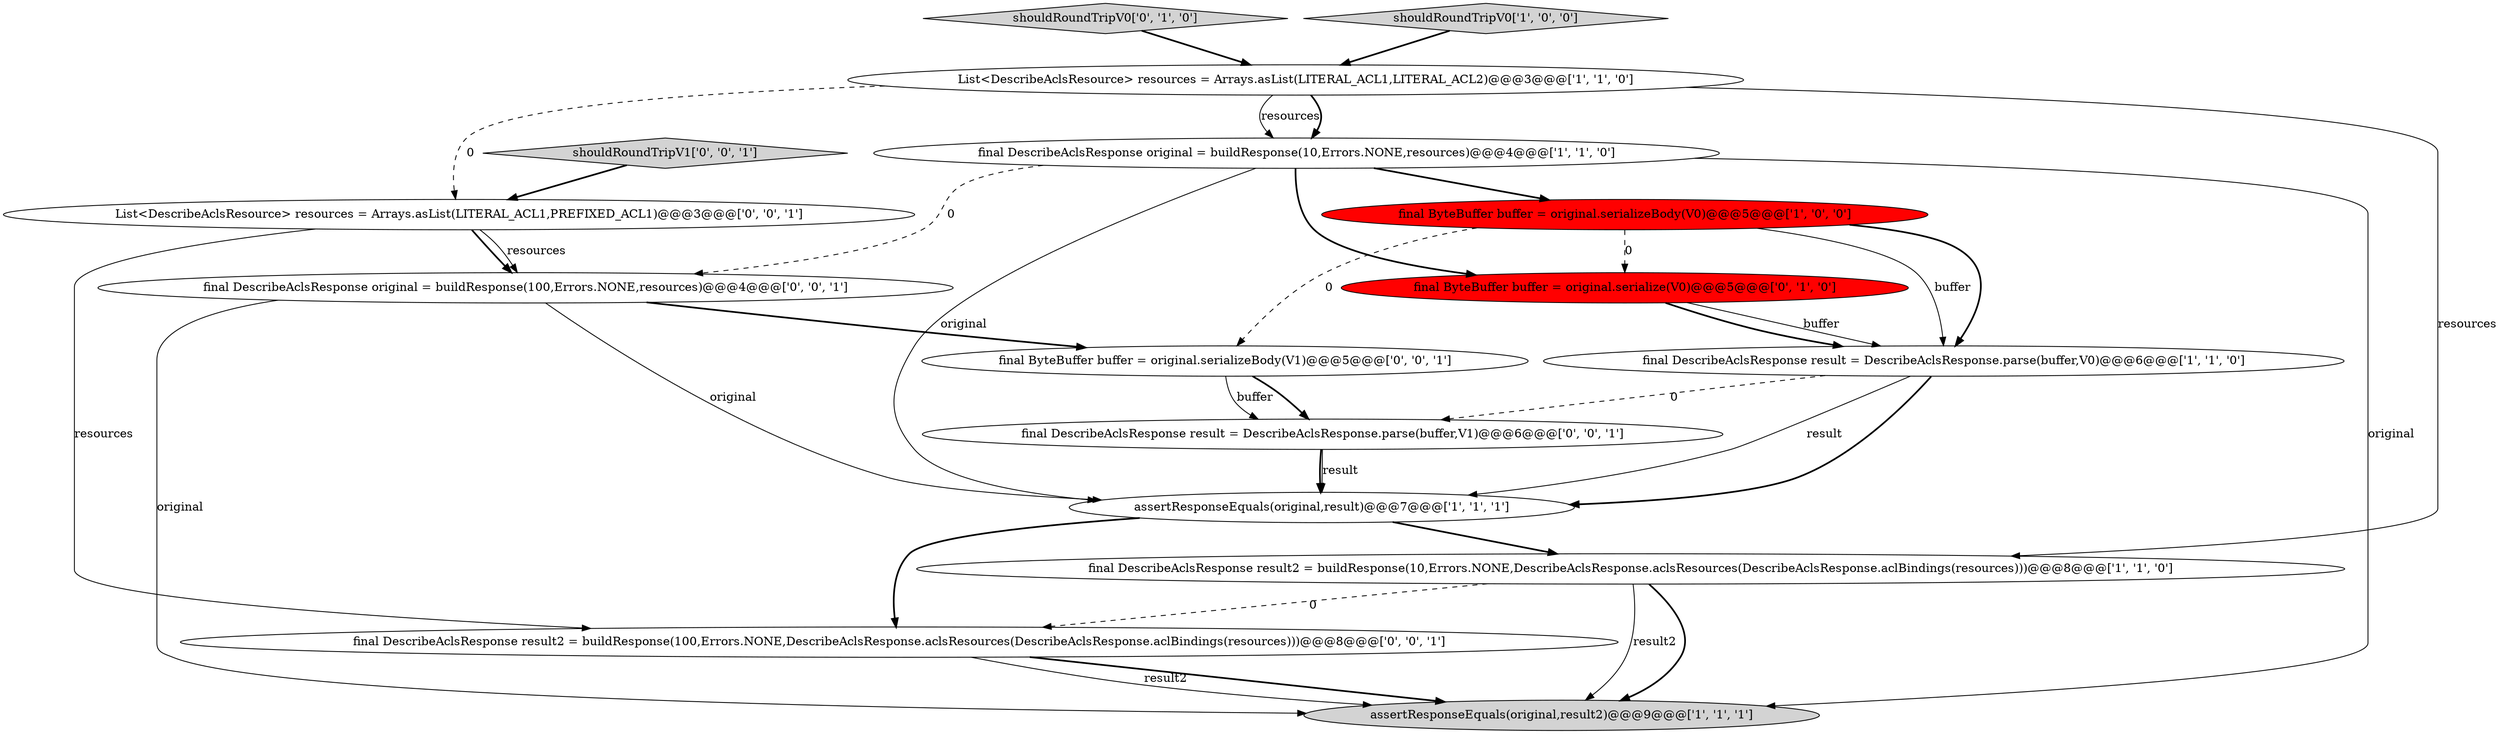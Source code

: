digraph {
2 [style = filled, label = "assertResponseEquals(original,result)@@@7@@@['1', '1', '1']", fillcolor = white, shape = ellipse image = "AAA0AAABBB1BBB"];
0 [style = filled, label = "List<DescribeAclsResource> resources = Arrays.asList(LITERAL_ACL1,LITERAL_ACL2)@@@3@@@['1', '1', '0']", fillcolor = white, shape = ellipse image = "AAA0AAABBB1BBB"];
4 [style = filled, label = "final DescribeAclsResponse result = DescribeAclsResponse.parse(buffer,V0)@@@6@@@['1', '1', '0']", fillcolor = white, shape = ellipse image = "AAA0AAABBB1BBB"];
11 [style = filled, label = "List<DescribeAclsResource> resources = Arrays.asList(LITERAL_ACL1,PREFIXED_ACL1)@@@3@@@['0', '0', '1']", fillcolor = white, shape = ellipse image = "AAA0AAABBB3BBB"];
9 [style = filled, label = "shouldRoundTripV0['0', '1', '0']", fillcolor = lightgray, shape = diamond image = "AAA0AAABBB2BBB"];
15 [style = filled, label = "final DescribeAclsResponse result2 = buildResponse(100,Errors.NONE,DescribeAclsResponse.aclsResources(DescribeAclsResponse.aclBindings(resources)))@@@8@@@['0', '0', '1']", fillcolor = white, shape = ellipse image = "AAA0AAABBB3BBB"];
12 [style = filled, label = "final DescribeAclsResponse result = DescribeAclsResponse.parse(buffer,V1)@@@6@@@['0', '0', '1']", fillcolor = white, shape = ellipse image = "AAA0AAABBB3BBB"];
13 [style = filled, label = "shouldRoundTripV1['0', '0', '1']", fillcolor = lightgray, shape = diamond image = "AAA0AAABBB3BBB"];
8 [style = filled, label = "final ByteBuffer buffer = original.serialize(V0)@@@5@@@['0', '1', '0']", fillcolor = red, shape = ellipse image = "AAA1AAABBB2BBB"];
6 [style = filled, label = "assertResponseEquals(original,result2)@@@9@@@['1', '1', '1']", fillcolor = lightgray, shape = ellipse image = "AAA0AAABBB1BBB"];
5 [style = filled, label = "final DescribeAclsResponse result2 = buildResponse(10,Errors.NONE,DescribeAclsResponse.aclsResources(DescribeAclsResponse.aclBindings(resources)))@@@8@@@['1', '1', '0']", fillcolor = white, shape = ellipse image = "AAA0AAABBB1BBB"];
7 [style = filled, label = "shouldRoundTripV0['1', '0', '0']", fillcolor = lightgray, shape = diamond image = "AAA0AAABBB1BBB"];
14 [style = filled, label = "final DescribeAclsResponse original = buildResponse(100,Errors.NONE,resources)@@@4@@@['0', '0', '1']", fillcolor = white, shape = ellipse image = "AAA0AAABBB3BBB"];
10 [style = filled, label = "final ByteBuffer buffer = original.serializeBody(V1)@@@5@@@['0', '0', '1']", fillcolor = white, shape = ellipse image = "AAA0AAABBB3BBB"];
1 [style = filled, label = "final DescribeAclsResponse original = buildResponse(10,Errors.NONE,resources)@@@4@@@['1', '1', '0']", fillcolor = white, shape = ellipse image = "AAA0AAABBB1BBB"];
3 [style = filled, label = "final ByteBuffer buffer = original.serializeBody(V0)@@@5@@@['1', '0', '0']", fillcolor = red, shape = ellipse image = "AAA1AAABBB1BBB"];
0->1 [style = solid, label="resources"];
1->2 [style = solid, label="original"];
1->8 [style = bold, label=""];
9->0 [style = bold, label=""];
1->14 [style = dashed, label="0"];
11->14 [style = bold, label=""];
1->3 [style = bold, label=""];
14->10 [style = bold, label=""];
7->0 [style = bold, label=""];
15->6 [style = bold, label=""];
0->11 [style = dashed, label="0"];
4->2 [style = bold, label=""];
3->4 [style = bold, label=""];
13->11 [style = bold, label=""];
0->5 [style = solid, label="resources"];
3->4 [style = solid, label="buffer"];
15->6 [style = solid, label="result2"];
4->12 [style = dashed, label="0"];
1->6 [style = solid, label="original"];
12->2 [style = bold, label=""];
12->2 [style = solid, label="result"];
5->6 [style = solid, label="result2"];
8->4 [style = solid, label="buffer"];
5->6 [style = bold, label=""];
10->12 [style = bold, label=""];
0->1 [style = bold, label=""];
14->2 [style = solid, label="original"];
2->15 [style = bold, label=""];
11->15 [style = solid, label="resources"];
3->8 [style = dashed, label="0"];
3->10 [style = dashed, label="0"];
8->4 [style = bold, label=""];
5->15 [style = dashed, label="0"];
4->2 [style = solid, label="result"];
10->12 [style = solid, label="buffer"];
14->6 [style = solid, label="original"];
2->5 [style = bold, label=""];
11->14 [style = solid, label="resources"];
}
